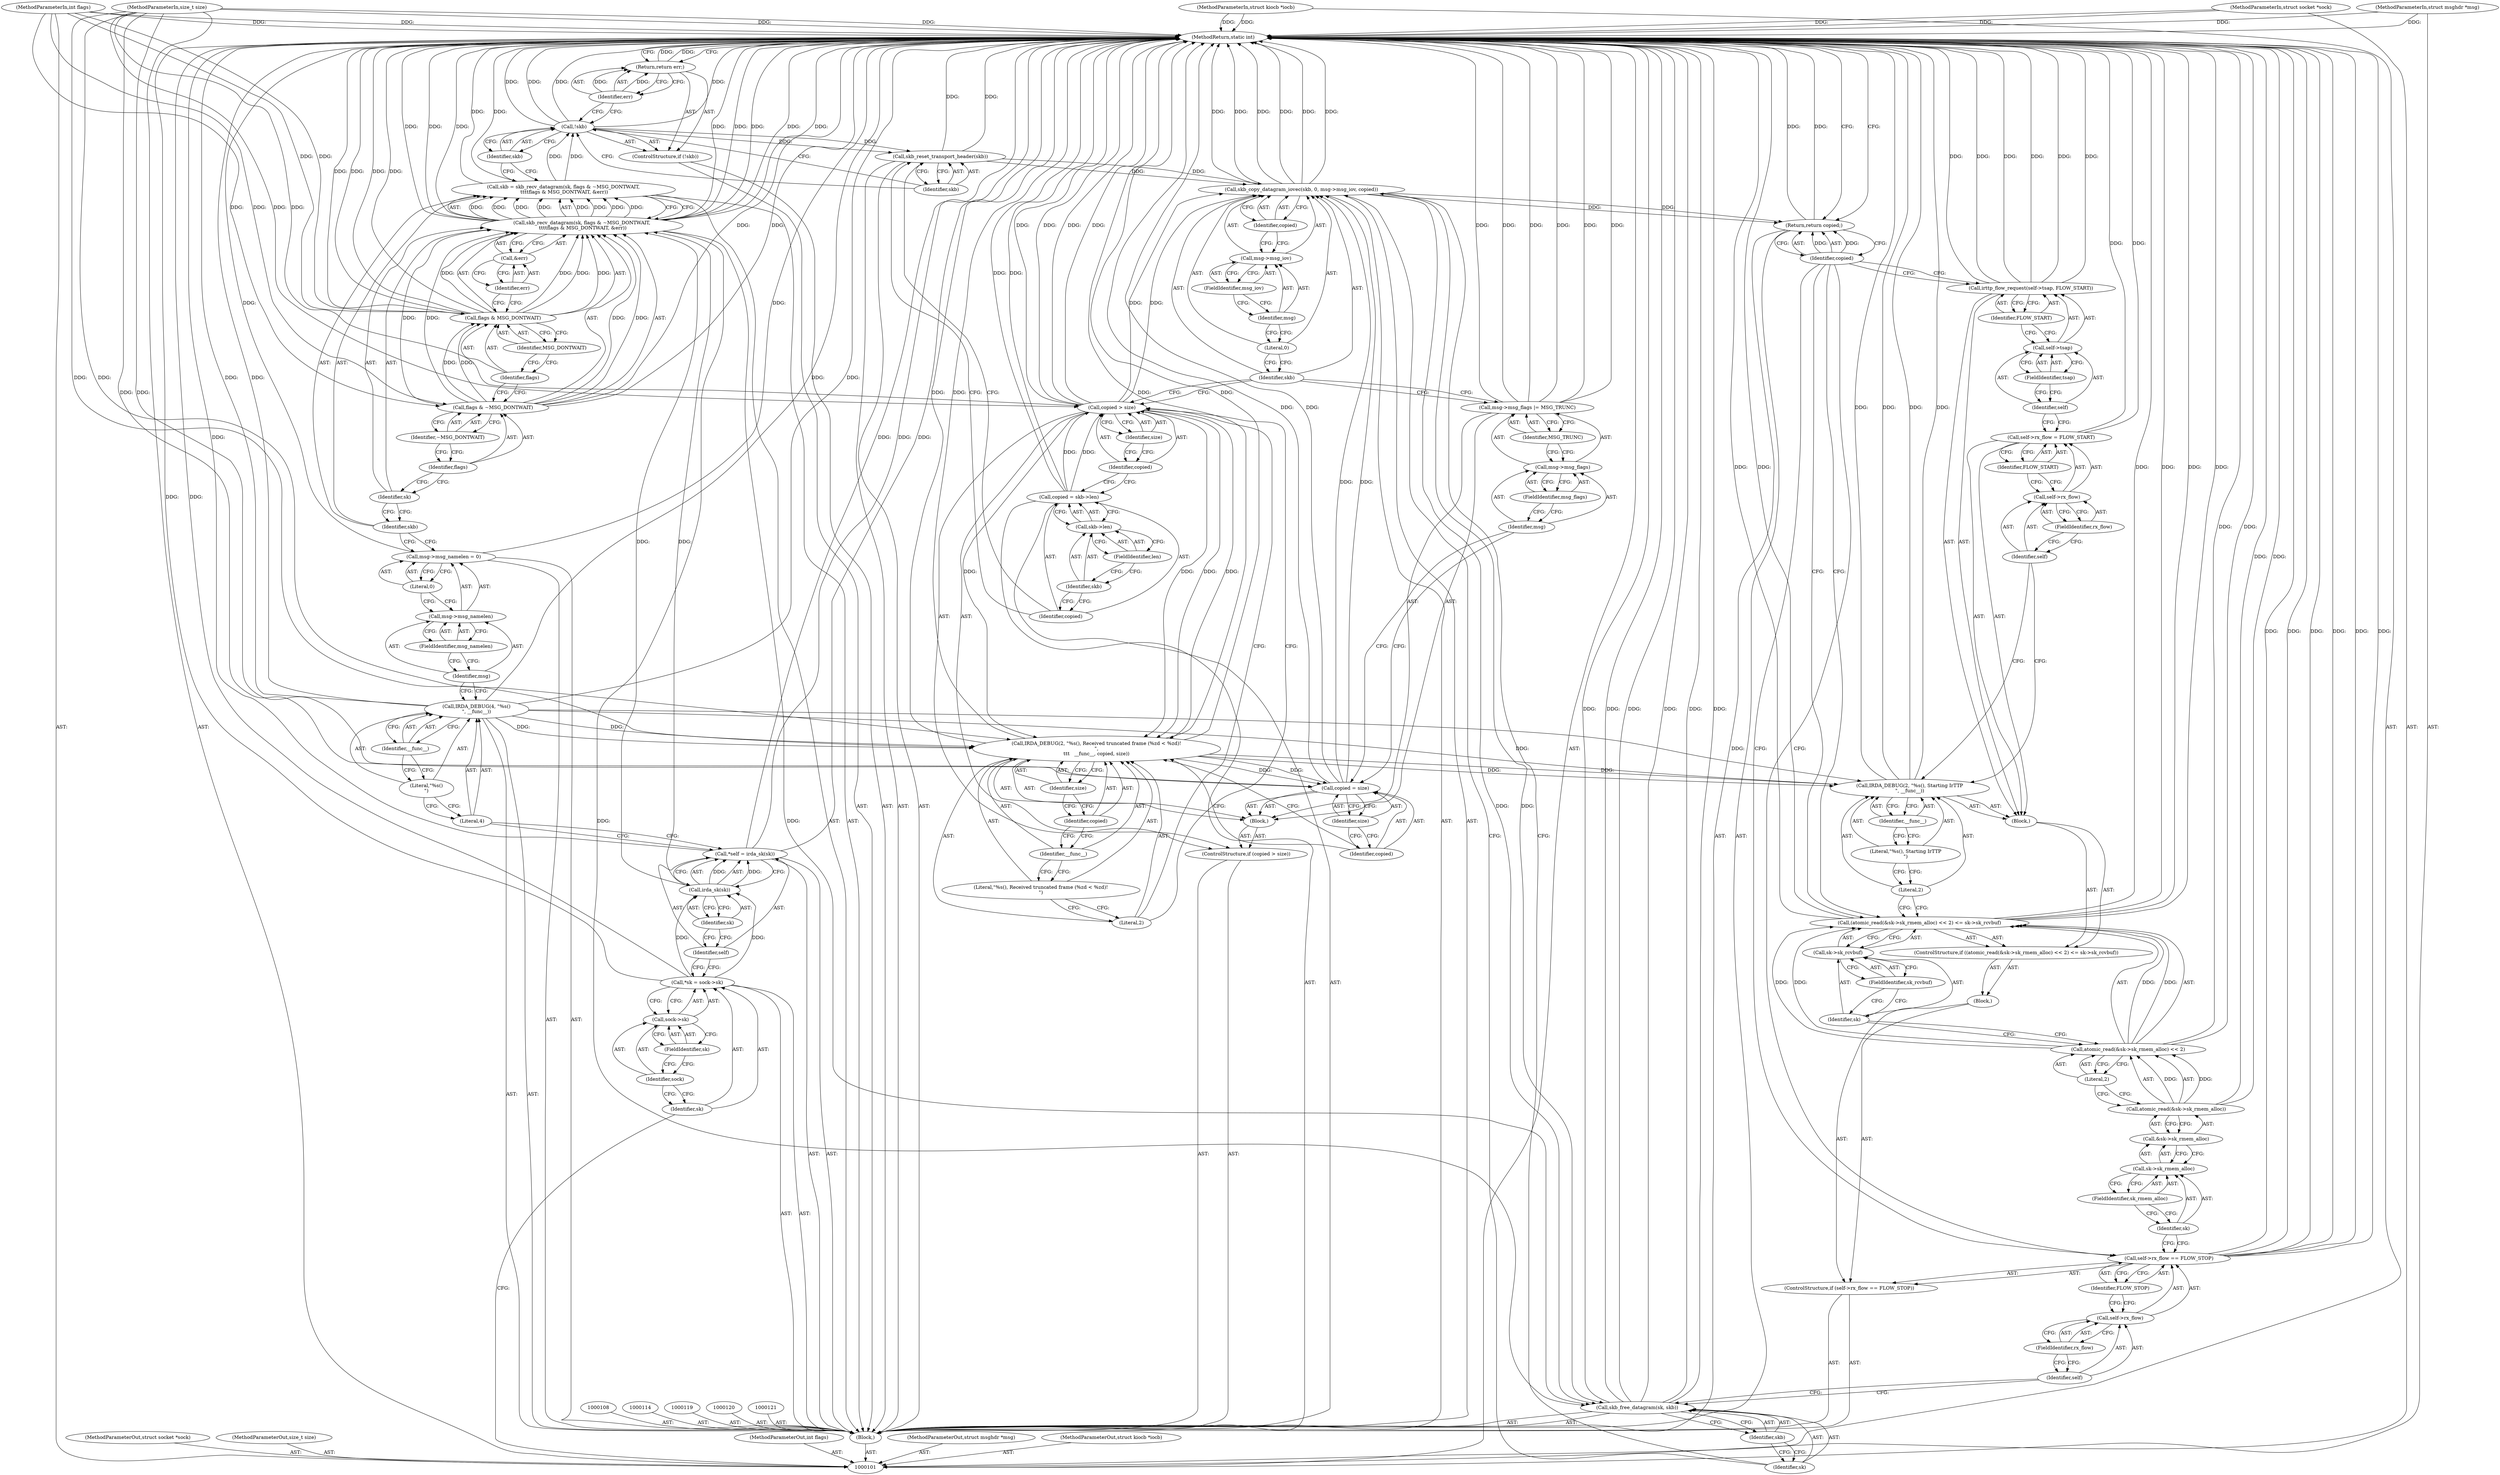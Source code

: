 digraph "0_linux_5ae94c0d2f0bed41d6718be743985d61b7f5c47d" {
"1000220" [label="(MethodReturn,static int)"];
"1000102" [label="(MethodParameterIn,struct kiocb *iocb)"];
"1000324" [label="(MethodParameterOut,struct kiocb *iocb)"];
"1000103" [label="(MethodParameterIn,struct socket *sock)"];
"1000325" [label="(MethodParameterOut,struct socket *sock)"];
"1000123" [label="(Literal,4)"];
"1000124" [label="(Literal,\"%s()\n\")"];
"1000122" [label="(Call,IRDA_DEBUG(4, \"%s()\n\", __func__))"];
"1000125" [label="(Identifier,__func__)"];
"1000126" [label="(Call,msg->msg_namelen = 0)"];
"1000127" [label="(Call,msg->msg_namelen)"];
"1000128" [label="(Identifier,msg)"];
"1000130" [label="(Literal,0)"];
"1000129" [label="(FieldIdentifier,msg_namelen)"];
"1000131" [label="(Call,skb = skb_recv_datagram(sk, flags & ~MSG_DONTWAIT,\n \t\t\t\tflags & MSG_DONTWAIT, &err))"];
"1000132" [label="(Identifier,skb)"];
"1000134" [label="(Identifier,sk)"];
"1000135" [label="(Call,flags & ~MSG_DONTWAIT)"];
"1000136" [label="(Identifier,flags)"];
"1000137" [label="(Identifier,~MSG_DONTWAIT)"];
"1000133" [label="(Call,skb_recv_datagram(sk, flags & ~MSG_DONTWAIT,\n \t\t\t\tflags & MSG_DONTWAIT, &err))"];
"1000140" [label="(Identifier,MSG_DONTWAIT)"];
"1000141" [label="(Call,&err)"];
"1000142" [label="(Identifier,err)"];
"1000138" [label="(Call,flags & MSG_DONTWAIT)"];
"1000139" [label="(Identifier,flags)"];
"1000143" [label="(ControlStructure,if (!skb))"];
"1000144" [label="(Call,!skb)"];
"1000145" [label="(Identifier,skb)"];
"1000146" [label="(Return,return err;)"];
"1000147" [label="(Identifier,err)"];
"1000148" [label="(Call,skb_reset_transport_header(skb))"];
"1000149" [label="(Identifier,skb)"];
"1000105" [label="(MethodParameterIn,size_t size)"];
"1000327" [label="(MethodParameterOut,size_t size)"];
"1000106" [label="(MethodParameterIn,int flags)"];
"1000328" [label="(MethodParameterOut,int flags)"];
"1000104" [label="(MethodParameterIn,struct msghdr *msg)"];
"1000326" [label="(MethodParameterOut,struct msghdr *msg)"];
"1000150" [label="(Call,copied = skb->len)"];
"1000151" [label="(Identifier,copied)"];
"1000152" [label="(Call,skb->len)"];
"1000153" [label="(Identifier,skb)"];
"1000154" [label="(FieldIdentifier,len)"];
"1000155" [label="(ControlStructure,if (copied > size))"];
"1000158" [label="(Identifier,size)"];
"1000159" [label="(Block,)"];
"1000156" [label="(Call,copied > size)"];
"1000157" [label="(Identifier,copied)"];
"1000161" [label="(Literal,2)"];
"1000162" [label="(Literal,\"%s(), Received truncated frame (%zd < %zd)!\n\")"];
"1000160" [label="(Call,IRDA_DEBUG(2, \"%s(), Received truncated frame (%zd < %zd)!\n\",\n\t\t\t   __func__, copied, size))"];
"1000164" [label="(Identifier,copied)"];
"1000165" [label="(Identifier,size)"];
"1000163" [label="(Identifier,__func__)"];
"1000168" [label="(Identifier,size)"];
"1000166" [label="(Call,copied = size)"];
"1000167" [label="(Identifier,copied)"];
"1000169" [label="(Call,msg->msg_flags |= MSG_TRUNC)"];
"1000170" [label="(Call,msg->msg_flags)"];
"1000171" [label="(Identifier,msg)"];
"1000173" [label="(Identifier,MSG_TRUNC)"];
"1000172" [label="(FieldIdentifier,msg_flags)"];
"1000174" [label="(Call,skb_copy_datagram_iovec(skb, 0, msg->msg_iov, copied))"];
"1000175" [label="(Identifier,skb)"];
"1000176" [label="(Literal,0)"];
"1000177" [label="(Call,msg->msg_iov)"];
"1000178" [label="(Identifier,msg)"];
"1000179" [label="(FieldIdentifier,msg_iov)"];
"1000180" [label="(Identifier,copied)"];
"1000107" [label="(Block,)"];
"1000181" [label="(Call,skb_free_datagram(sk, skb))"];
"1000182" [label="(Identifier,sk)"];
"1000183" [label="(Identifier,skb)"];
"1000184" [label="(ControlStructure,if (self->rx_flow == FLOW_STOP))"];
"1000188" [label="(FieldIdentifier,rx_flow)"];
"1000189" [label="(Identifier,FLOW_STOP)"];
"1000190" [label="(Block,)"];
"1000185" [label="(Call,self->rx_flow == FLOW_STOP)"];
"1000186" [label="(Call,self->rx_flow)"];
"1000187" [label="(Identifier,self)"];
"1000195" [label="(Call,&sk->sk_rmem_alloc)"];
"1000191" [label="(ControlStructure,if ((atomic_read(&sk->sk_rmem_alloc) << 2) <= sk->sk_rcvbuf))"];
"1000196" [label="(Call,sk->sk_rmem_alloc)"];
"1000197" [label="(Identifier,sk)"];
"1000198" [label="(FieldIdentifier,sk_rmem_alloc)"];
"1000199" [label="(Literal,2)"];
"1000200" [label="(Call,sk->sk_rcvbuf)"];
"1000201" [label="(Identifier,sk)"];
"1000202" [label="(FieldIdentifier,sk_rcvbuf)"];
"1000192" [label="(Call,(atomic_read(&sk->sk_rmem_alloc) << 2) <= sk->sk_rcvbuf)"];
"1000203" [label="(Block,)"];
"1000193" [label="(Call,atomic_read(&sk->sk_rmem_alloc) << 2)"];
"1000194" [label="(Call,atomic_read(&sk->sk_rmem_alloc))"];
"1000109" [label="(Call,*sk = sock->sk)"];
"1000110" [label="(Identifier,sk)"];
"1000111" [label="(Call,sock->sk)"];
"1000112" [label="(Identifier,sock)"];
"1000113" [label="(FieldIdentifier,sk)"];
"1000205" [label="(Literal,2)"];
"1000206" [label="(Literal,\"%s(), Starting IrTTP\n\")"];
"1000204" [label="(Call,IRDA_DEBUG(2, \"%s(), Starting IrTTP\n\", __func__))"];
"1000207" [label="(Identifier,__func__)"];
"1000212" [label="(Identifier,FLOW_START)"];
"1000208" [label="(Call,self->rx_flow = FLOW_START)"];
"1000209" [label="(Call,self->rx_flow)"];
"1000210" [label="(Identifier,self)"];
"1000211" [label="(FieldIdentifier,rx_flow)"];
"1000214" [label="(Call,self->tsap)"];
"1000215" [label="(Identifier,self)"];
"1000216" [label="(FieldIdentifier,tsap)"];
"1000213" [label="(Call,irttp_flow_request(self->tsap, FLOW_START))"];
"1000217" [label="(Identifier,FLOW_START)"];
"1000218" [label="(Return,return copied;)"];
"1000219" [label="(Identifier,copied)"];
"1000115" [label="(Call,*self = irda_sk(sk))"];
"1000116" [label="(Identifier,self)"];
"1000117" [label="(Call,irda_sk(sk))"];
"1000118" [label="(Identifier,sk)"];
"1000220" -> "1000101"  [label="AST: "];
"1000220" -> "1000146"  [label="CFG: "];
"1000220" -> "1000218"  [label="CFG: "];
"1000218" -> "1000220"  [label="DDG: "];
"1000146" -> "1000220"  [label="DDG: "];
"1000208" -> "1000220"  [label="DDG: "];
"1000185" -> "1000220"  [label="DDG: "];
"1000185" -> "1000220"  [label="DDG: "];
"1000185" -> "1000220"  [label="DDG: "];
"1000169" -> "1000220"  [label="DDG: "];
"1000169" -> "1000220"  [label="DDG: "];
"1000169" -> "1000220"  [label="DDG: "];
"1000192" -> "1000220"  [label="DDG: "];
"1000192" -> "1000220"  [label="DDG: "];
"1000192" -> "1000220"  [label="DDG: "];
"1000104" -> "1000220"  [label="DDG: "];
"1000105" -> "1000220"  [label="DDG: "];
"1000181" -> "1000220"  [label="DDG: "];
"1000181" -> "1000220"  [label="DDG: "];
"1000181" -> "1000220"  [label="DDG: "];
"1000160" -> "1000220"  [label="DDG: "];
"1000160" -> "1000220"  [label="DDG: "];
"1000115" -> "1000220"  [label="DDG: "];
"1000115" -> "1000220"  [label="DDG: "];
"1000166" -> "1000220"  [label="DDG: "];
"1000122" -> "1000220"  [label="DDG: "];
"1000122" -> "1000220"  [label="DDG: "];
"1000193" -> "1000220"  [label="DDG: "];
"1000213" -> "1000220"  [label="DDG: "];
"1000213" -> "1000220"  [label="DDG: "];
"1000213" -> "1000220"  [label="DDG: "];
"1000133" -> "1000220"  [label="DDG: "];
"1000133" -> "1000220"  [label="DDG: "];
"1000133" -> "1000220"  [label="DDG: "];
"1000133" -> "1000220"  [label="DDG: "];
"1000138" -> "1000220"  [label="DDG: "];
"1000138" -> "1000220"  [label="DDG: "];
"1000194" -> "1000220"  [label="DDG: "];
"1000150" -> "1000220"  [label="DDG: "];
"1000144" -> "1000220"  [label="DDG: "];
"1000144" -> "1000220"  [label="DDG: "];
"1000156" -> "1000220"  [label="DDG: "];
"1000156" -> "1000220"  [label="DDG: "];
"1000103" -> "1000220"  [label="DDG: "];
"1000174" -> "1000220"  [label="DDG: "];
"1000174" -> "1000220"  [label="DDG: "];
"1000174" -> "1000220"  [label="DDG: "];
"1000148" -> "1000220"  [label="DDG: "];
"1000204" -> "1000220"  [label="DDG: "];
"1000204" -> "1000220"  [label="DDG: "];
"1000126" -> "1000220"  [label="DDG: "];
"1000131" -> "1000220"  [label="DDG: "];
"1000102" -> "1000220"  [label="DDG: "];
"1000109" -> "1000220"  [label="DDG: "];
"1000135" -> "1000220"  [label="DDG: "];
"1000106" -> "1000220"  [label="DDG: "];
"1000102" -> "1000101"  [label="AST: "];
"1000102" -> "1000220"  [label="DDG: "];
"1000324" -> "1000101"  [label="AST: "];
"1000103" -> "1000101"  [label="AST: "];
"1000103" -> "1000220"  [label="DDG: "];
"1000325" -> "1000101"  [label="AST: "];
"1000123" -> "1000122"  [label="AST: "];
"1000123" -> "1000115"  [label="CFG: "];
"1000124" -> "1000123"  [label="CFG: "];
"1000124" -> "1000122"  [label="AST: "];
"1000124" -> "1000123"  [label="CFG: "];
"1000125" -> "1000124"  [label="CFG: "];
"1000122" -> "1000107"  [label="AST: "];
"1000122" -> "1000125"  [label="CFG: "];
"1000123" -> "1000122"  [label="AST: "];
"1000124" -> "1000122"  [label="AST: "];
"1000125" -> "1000122"  [label="AST: "];
"1000128" -> "1000122"  [label="CFG: "];
"1000122" -> "1000220"  [label="DDG: "];
"1000122" -> "1000220"  [label="DDG: "];
"1000122" -> "1000160"  [label="DDG: "];
"1000122" -> "1000204"  [label="DDG: "];
"1000125" -> "1000122"  [label="AST: "];
"1000125" -> "1000124"  [label="CFG: "];
"1000122" -> "1000125"  [label="CFG: "];
"1000126" -> "1000107"  [label="AST: "];
"1000126" -> "1000130"  [label="CFG: "];
"1000127" -> "1000126"  [label="AST: "];
"1000130" -> "1000126"  [label="AST: "];
"1000132" -> "1000126"  [label="CFG: "];
"1000126" -> "1000220"  [label="DDG: "];
"1000127" -> "1000126"  [label="AST: "];
"1000127" -> "1000129"  [label="CFG: "];
"1000128" -> "1000127"  [label="AST: "];
"1000129" -> "1000127"  [label="AST: "];
"1000130" -> "1000127"  [label="CFG: "];
"1000128" -> "1000127"  [label="AST: "];
"1000128" -> "1000122"  [label="CFG: "];
"1000129" -> "1000128"  [label="CFG: "];
"1000130" -> "1000126"  [label="AST: "];
"1000130" -> "1000127"  [label="CFG: "];
"1000126" -> "1000130"  [label="CFG: "];
"1000129" -> "1000127"  [label="AST: "];
"1000129" -> "1000128"  [label="CFG: "];
"1000127" -> "1000129"  [label="CFG: "];
"1000131" -> "1000107"  [label="AST: "];
"1000131" -> "1000133"  [label="CFG: "];
"1000132" -> "1000131"  [label="AST: "];
"1000133" -> "1000131"  [label="AST: "];
"1000145" -> "1000131"  [label="CFG: "];
"1000131" -> "1000220"  [label="DDG: "];
"1000133" -> "1000131"  [label="DDG: "];
"1000133" -> "1000131"  [label="DDG: "];
"1000133" -> "1000131"  [label="DDG: "];
"1000133" -> "1000131"  [label="DDG: "];
"1000131" -> "1000144"  [label="DDG: "];
"1000132" -> "1000131"  [label="AST: "];
"1000132" -> "1000126"  [label="CFG: "];
"1000134" -> "1000132"  [label="CFG: "];
"1000134" -> "1000133"  [label="AST: "];
"1000134" -> "1000132"  [label="CFG: "];
"1000136" -> "1000134"  [label="CFG: "];
"1000135" -> "1000133"  [label="AST: "];
"1000135" -> "1000137"  [label="CFG: "];
"1000136" -> "1000135"  [label="AST: "];
"1000137" -> "1000135"  [label="AST: "];
"1000139" -> "1000135"  [label="CFG: "];
"1000135" -> "1000220"  [label="DDG: "];
"1000135" -> "1000133"  [label="DDG: "];
"1000135" -> "1000133"  [label="DDG: "];
"1000106" -> "1000135"  [label="DDG: "];
"1000135" -> "1000138"  [label="DDG: "];
"1000136" -> "1000135"  [label="AST: "];
"1000136" -> "1000134"  [label="CFG: "];
"1000137" -> "1000136"  [label="CFG: "];
"1000137" -> "1000135"  [label="AST: "];
"1000137" -> "1000136"  [label="CFG: "];
"1000135" -> "1000137"  [label="CFG: "];
"1000133" -> "1000131"  [label="AST: "];
"1000133" -> "1000141"  [label="CFG: "];
"1000134" -> "1000133"  [label="AST: "];
"1000135" -> "1000133"  [label="AST: "];
"1000138" -> "1000133"  [label="AST: "];
"1000141" -> "1000133"  [label="AST: "];
"1000131" -> "1000133"  [label="CFG: "];
"1000133" -> "1000220"  [label="DDG: "];
"1000133" -> "1000220"  [label="DDG: "];
"1000133" -> "1000220"  [label="DDG: "];
"1000133" -> "1000220"  [label="DDG: "];
"1000133" -> "1000131"  [label="DDG: "];
"1000133" -> "1000131"  [label="DDG: "];
"1000133" -> "1000131"  [label="DDG: "];
"1000133" -> "1000131"  [label="DDG: "];
"1000117" -> "1000133"  [label="DDG: "];
"1000135" -> "1000133"  [label="DDG: "];
"1000135" -> "1000133"  [label="DDG: "];
"1000138" -> "1000133"  [label="DDG: "];
"1000138" -> "1000133"  [label="DDG: "];
"1000133" -> "1000181"  [label="DDG: "];
"1000140" -> "1000138"  [label="AST: "];
"1000140" -> "1000139"  [label="CFG: "];
"1000138" -> "1000140"  [label="CFG: "];
"1000141" -> "1000133"  [label="AST: "];
"1000141" -> "1000142"  [label="CFG: "];
"1000142" -> "1000141"  [label="AST: "];
"1000133" -> "1000141"  [label="CFG: "];
"1000142" -> "1000141"  [label="AST: "];
"1000142" -> "1000138"  [label="CFG: "];
"1000141" -> "1000142"  [label="CFG: "];
"1000138" -> "1000133"  [label="AST: "];
"1000138" -> "1000140"  [label="CFG: "];
"1000139" -> "1000138"  [label="AST: "];
"1000140" -> "1000138"  [label="AST: "];
"1000142" -> "1000138"  [label="CFG: "];
"1000138" -> "1000220"  [label="DDG: "];
"1000138" -> "1000220"  [label="DDG: "];
"1000138" -> "1000133"  [label="DDG: "];
"1000138" -> "1000133"  [label="DDG: "];
"1000135" -> "1000138"  [label="DDG: "];
"1000106" -> "1000138"  [label="DDG: "];
"1000139" -> "1000138"  [label="AST: "];
"1000139" -> "1000135"  [label="CFG: "];
"1000140" -> "1000139"  [label="CFG: "];
"1000143" -> "1000107"  [label="AST: "];
"1000144" -> "1000143"  [label="AST: "];
"1000146" -> "1000143"  [label="AST: "];
"1000144" -> "1000143"  [label="AST: "];
"1000144" -> "1000145"  [label="CFG: "];
"1000145" -> "1000144"  [label="AST: "];
"1000147" -> "1000144"  [label="CFG: "];
"1000149" -> "1000144"  [label="CFG: "];
"1000144" -> "1000220"  [label="DDG: "];
"1000144" -> "1000220"  [label="DDG: "];
"1000131" -> "1000144"  [label="DDG: "];
"1000144" -> "1000148"  [label="DDG: "];
"1000145" -> "1000144"  [label="AST: "];
"1000145" -> "1000131"  [label="CFG: "];
"1000144" -> "1000145"  [label="CFG: "];
"1000146" -> "1000143"  [label="AST: "];
"1000146" -> "1000147"  [label="CFG: "];
"1000147" -> "1000146"  [label="AST: "];
"1000220" -> "1000146"  [label="CFG: "];
"1000146" -> "1000220"  [label="DDG: "];
"1000147" -> "1000146"  [label="DDG: "];
"1000147" -> "1000146"  [label="AST: "];
"1000147" -> "1000144"  [label="CFG: "];
"1000146" -> "1000147"  [label="CFG: "];
"1000147" -> "1000146"  [label="DDG: "];
"1000148" -> "1000107"  [label="AST: "];
"1000148" -> "1000149"  [label="CFG: "];
"1000149" -> "1000148"  [label="AST: "];
"1000151" -> "1000148"  [label="CFG: "];
"1000148" -> "1000220"  [label="DDG: "];
"1000144" -> "1000148"  [label="DDG: "];
"1000148" -> "1000174"  [label="DDG: "];
"1000149" -> "1000148"  [label="AST: "];
"1000149" -> "1000144"  [label="CFG: "];
"1000148" -> "1000149"  [label="CFG: "];
"1000105" -> "1000101"  [label="AST: "];
"1000105" -> "1000220"  [label="DDG: "];
"1000105" -> "1000156"  [label="DDG: "];
"1000105" -> "1000160"  [label="DDG: "];
"1000105" -> "1000166"  [label="DDG: "];
"1000327" -> "1000101"  [label="AST: "];
"1000106" -> "1000101"  [label="AST: "];
"1000106" -> "1000220"  [label="DDG: "];
"1000106" -> "1000135"  [label="DDG: "];
"1000106" -> "1000138"  [label="DDG: "];
"1000328" -> "1000101"  [label="AST: "];
"1000104" -> "1000101"  [label="AST: "];
"1000104" -> "1000220"  [label="DDG: "];
"1000326" -> "1000101"  [label="AST: "];
"1000150" -> "1000107"  [label="AST: "];
"1000150" -> "1000152"  [label="CFG: "];
"1000151" -> "1000150"  [label="AST: "];
"1000152" -> "1000150"  [label="AST: "];
"1000157" -> "1000150"  [label="CFG: "];
"1000150" -> "1000220"  [label="DDG: "];
"1000150" -> "1000156"  [label="DDG: "];
"1000151" -> "1000150"  [label="AST: "];
"1000151" -> "1000148"  [label="CFG: "];
"1000153" -> "1000151"  [label="CFG: "];
"1000152" -> "1000150"  [label="AST: "];
"1000152" -> "1000154"  [label="CFG: "];
"1000153" -> "1000152"  [label="AST: "];
"1000154" -> "1000152"  [label="AST: "];
"1000150" -> "1000152"  [label="CFG: "];
"1000153" -> "1000152"  [label="AST: "];
"1000153" -> "1000151"  [label="CFG: "];
"1000154" -> "1000153"  [label="CFG: "];
"1000154" -> "1000152"  [label="AST: "];
"1000154" -> "1000153"  [label="CFG: "];
"1000152" -> "1000154"  [label="CFG: "];
"1000155" -> "1000107"  [label="AST: "];
"1000156" -> "1000155"  [label="AST: "];
"1000159" -> "1000155"  [label="AST: "];
"1000158" -> "1000156"  [label="AST: "];
"1000158" -> "1000157"  [label="CFG: "];
"1000156" -> "1000158"  [label="CFG: "];
"1000159" -> "1000155"  [label="AST: "];
"1000160" -> "1000159"  [label="AST: "];
"1000166" -> "1000159"  [label="AST: "];
"1000169" -> "1000159"  [label="AST: "];
"1000156" -> "1000155"  [label="AST: "];
"1000156" -> "1000158"  [label="CFG: "];
"1000157" -> "1000156"  [label="AST: "];
"1000158" -> "1000156"  [label="AST: "];
"1000161" -> "1000156"  [label="CFG: "];
"1000175" -> "1000156"  [label="CFG: "];
"1000156" -> "1000220"  [label="DDG: "];
"1000156" -> "1000220"  [label="DDG: "];
"1000150" -> "1000156"  [label="DDG: "];
"1000105" -> "1000156"  [label="DDG: "];
"1000156" -> "1000160"  [label="DDG: "];
"1000156" -> "1000160"  [label="DDG: "];
"1000156" -> "1000174"  [label="DDG: "];
"1000157" -> "1000156"  [label="AST: "];
"1000157" -> "1000150"  [label="CFG: "];
"1000158" -> "1000157"  [label="CFG: "];
"1000161" -> "1000160"  [label="AST: "];
"1000161" -> "1000156"  [label="CFG: "];
"1000162" -> "1000161"  [label="CFG: "];
"1000162" -> "1000160"  [label="AST: "];
"1000162" -> "1000161"  [label="CFG: "];
"1000163" -> "1000162"  [label="CFG: "];
"1000160" -> "1000159"  [label="AST: "];
"1000160" -> "1000165"  [label="CFG: "];
"1000161" -> "1000160"  [label="AST: "];
"1000162" -> "1000160"  [label="AST: "];
"1000163" -> "1000160"  [label="AST: "];
"1000164" -> "1000160"  [label="AST: "];
"1000165" -> "1000160"  [label="AST: "];
"1000167" -> "1000160"  [label="CFG: "];
"1000160" -> "1000220"  [label="DDG: "];
"1000160" -> "1000220"  [label="DDG: "];
"1000122" -> "1000160"  [label="DDG: "];
"1000156" -> "1000160"  [label="DDG: "];
"1000156" -> "1000160"  [label="DDG: "];
"1000105" -> "1000160"  [label="DDG: "];
"1000160" -> "1000166"  [label="DDG: "];
"1000160" -> "1000204"  [label="DDG: "];
"1000164" -> "1000160"  [label="AST: "];
"1000164" -> "1000163"  [label="CFG: "];
"1000165" -> "1000164"  [label="CFG: "];
"1000165" -> "1000160"  [label="AST: "];
"1000165" -> "1000164"  [label="CFG: "];
"1000160" -> "1000165"  [label="CFG: "];
"1000163" -> "1000160"  [label="AST: "];
"1000163" -> "1000162"  [label="CFG: "];
"1000164" -> "1000163"  [label="CFG: "];
"1000168" -> "1000166"  [label="AST: "];
"1000168" -> "1000167"  [label="CFG: "];
"1000166" -> "1000168"  [label="CFG: "];
"1000166" -> "1000159"  [label="AST: "];
"1000166" -> "1000168"  [label="CFG: "];
"1000167" -> "1000166"  [label="AST: "];
"1000168" -> "1000166"  [label="AST: "];
"1000171" -> "1000166"  [label="CFG: "];
"1000166" -> "1000220"  [label="DDG: "];
"1000160" -> "1000166"  [label="DDG: "];
"1000105" -> "1000166"  [label="DDG: "];
"1000166" -> "1000174"  [label="DDG: "];
"1000167" -> "1000166"  [label="AST: "];
"1000167" -> "1000160"  [label="CFG: "];
"1000168" -> "1000167"  [label="CFG: "];
"1000169" -> "1000159"  [label="AST: "];
"1000169" -> "1000173"  [label="CFG: "];
"1000170" -> "1000169"  [label="AST: "];
"1000173" -> "1000169"  [label="AST: "];
"1000175" -> "1000169"  [label="CFG: "];
"1000169" -> "1000220"  [label="DDG: "];
"1000169" -> "1000220"  [label="DDG: "];
"1000169" -> "1000220"  [label="DDG: "];
"1000170" -> "1000169"  [label="AST: "];
"1000170" -> "1000172"  [label="CFG: "];
"1000171" -> "1000170"  [label="AST: "];
"1000172" -> "1000170"  [label="AST: "];
"1000173" -> "1000170"  [label="CFG: "];
"1000171" -> "1000170"  [label="AST: "];
"1000171" -> "1000166"  [label="CFG: "];
"1000172" -> "1000171"  [label="CFG: "];
"1000173" -> "1000169"  [label="AST: "];
"1000173" -> "1000170"  [label="CFG: "];
"1000169" -> "1000173"  [label="CFG: "];
"1000172" -> "1000170"  [label="AST: "];
"1000172" -> "1000171"  [label="CFG: "];
"1000170" -> "1000172"  [label="CFG: "];
"1000174" -> "1000107"  [label="AST: "];
"1000174" -> "1000180"  [label="CFG: "];
"1000175" -> "1000174"  [label="AST: "];
"1000176" -> "1000174"  [label="AST: "];
"1000177" -> "1000174"  [label="AST: "];
"1000180" -> "1000174"  [label="AST: "];
"1000182" -> "1000174"  [label="CFG: "];
"1000174" -> "1000220"  [label="DDG: "];
"1000174" -> "1000220"  [label="DDG: "];
"1000174" -> "1000220"  [label="DDG: "];
"1000148" -> "1000174"  [label="DDG: "];
"1000156" -> "1000174"  [label="DDG: "];
"1000166" -> "1000174"  [label="DDG: "];
"1000174" -> "1000181"  [label="DDG: "];
"1000174" -> "1000218"  [label="DDG: "];
"1000175" -> "1000174"  [label="AST: "];
"1000175" -> "1000169"  [label="CFG: "];
"1000175" -> "1000156"  [label="CFG: "];
"1000176" -> "1000175"  [label="CFG: "];
"1000176" -> "1000174"  [label="AST: "];
"1000176" -> "1000175"  [label="CFG: "];
"1000178" -> "1000176"  [label="CFG: "];
"1000177" -> "1000174"  [label="AST: "];
"1000177" -> "1000179"  [label="CFG: "];
"1000178" -> "1000177"  [label="AST: "];
"1000179" -> "1000177"  [label="AST: "];
"1000180" -> "1000177"  [label="CFG: "];
"1000178" -> "1000177"  [label="AST: "];
"1000178" -> "1000176"  [label="CFG: "];
"1000179" -> "1000178"  [label="CFG: "];
"1000179" -> "1000177"  [label="AST: "];
"1000179" -> "1000178"  [label="CFG: "];
"1000177" -> "1000179"  [label="CFG: "];
"1000180" -> "1000174"  [label="AST: "];
"1000180" -> "1000177"  [label="CFG: "];
"1000174" -> "1000180"  [label="CFG: "];
"1000107" -> "1000101"  [label="AST: "];
"1000108" -> "1000107"  [label="AST: "];
"1000109" -> "1000107"  [label="AST: "];
"1000114" -> "1000107"  [label="AST: "];
"1000115" -> "1000107"  [label="AST: "];
"1000119" -> "1000107"  [label="AST: "];
"1000120" -> "1000107"  [label="AST: "];
"1000121" -> "1000107"  [label="AST: "];
"1000122" -> "1000107"  [label="AST: "];
"1000126" -> "1000107"  [label="AST: "];
"1000131" -> "1000107"  [label="AST: "];
"1000143" -> "1000107"  [label="AST: "];
"1000148" -> "1000107"  [label="AST: "];
"1000150" -> "1000107"  [label="AST: "];
"1000155" -> "1000107"  [label="AST: "];
"1000174" -> "1000107"  [label="AST: "];
"1000181" -> "1000107"  [label="AST: "];
"1000184" -> "1000107"  [label="AST: "];
"1000218" -> "1000107"  [label="AST: "];
"1000181" -> "1000107"  [label="AST: "];
"1000181" -> "1000183"  [label="CFG: "];
"1000182" -> "1000181"  [label="AST: "];
"1000183" -> "1000181"  [label="AST: "];
"1000187" -> "1000181"  [label="CFG: "];
"1000181" -> "1000220"  [label="DDG: "];
"1000181" -> "1000220"  [label="DDG: "];
"1000181" -> "1000220"  [label="DDG: "];
"1000133" -> "1000181"  [label="DDG: "];
"1000174" -> "1000181"  [label="DDG: "];
"1000182" -> "1000181"  [label="AST: "];
"1000182" -> "1000174"  [label="CFG: "];
"1000183" -> "1000182"  [label="CFG: "];
"1000183" -> "1000181"  [label="AST: "];
"1000183" -> "1000182"  [label="CFG: "];
"1000181" -> "1000183"  [label="CFG: "];
"1000184" -> "1000107"  [label="AST: "];
"1000185" -> "1000184"  [label="AST: "];
"1000190" -> "1000184"  [label="AST: "];
"1000188" -> "1000186"  [label="AST: "];
"1000188" -> "1000187"  [label="CFG: "];
"1000186" -> "1000188"  [label="CFG: "];
"1000189" -> "1000185"  [label="AST: "];
"1000189" -> "1000186"  [label="CFG: "];
"1000185" -> "1000189"  [label="CFG: "];
"1000190" -> "1000184"  [label="AST: "];
"1000191" -> "1000190"  [label="AST: "];
"1000185" -> "1000184"  [label="AST: "];
"1000185" -> "1000189"  [label="CFG: "];
"1000186" -> "1000185"  [label="AST: "];
"1000189" -> "1000185"  [label="AST: "];
"1000197" -> "1000185"  [label="CFG: "];
"1000219" -> "1000185"  [label="CFG: "];
"1000185" -> "1000220"  [label="DDG: "];
"1000185" -> "1000220"  [label="DDG: "];
"1000185" -> "1000220"  [label="DDG: "];
"1000186" -> "1000185"  [label="AST: "];
"1000186" -> "1000188"  [label="CFG: "];
"1000187" -> "1000186"  [label="AST: "];
"1000188" -> "1000186"  [label="AST: "];
"1000189" -> "1000186"  [label="CFG: "];
"1000187" -> "1000186"  [label="AST: "];
"1000187" -> "1000181"  [label="CFG: "];
"1000188" -> "1000187"  [label="CFG: "];
"1000195" -> "1000194"  [label="AST: "];
"1000195" -> "1000196"  [label="CFG: "];
"1000196" -> "1000195"  [label="AST: "];
"1000194" -> "1000195"  [label="CFG: "];
"1000191" -> "1000190"  [label="AST: "];
"1000192" -> "1000191"  [label="AST: "];
"1000203" -> "1000191"  [label="AST: "];
"1000196" -> "1000195"  [label="AST: "];
"1000196" -> "1000198"  [label="CFG: "];
"1000197" -> "1000196"  [label="AST: "];
"1000198" -> "1000196"  [label="AST: "];
"1000195" -> "1000196"  [label="CFG: "];
"1000197" -> "1000196"  [label="AST: "];
"1000197" -> "1000185"  [label="CFG: "];
"1000198" -> "1000197"  [label="CFG: "];
"1000198" -> "1000196"  [label="AST: "];
"1000198" -> "1000197"  [label="CFG: "];
"1000196" -> "1000198"  [label="CFG: "];
"1000199" -> "1000193"  [label="AST: "];
"1000199" -> "1000194"  [label="CFG: "];
"1000193" -> "1000199"  [label="CFG: "];
"1000200" -> "1000192"  [label="AST: "];
"1000200" -> "1000202"  [label="CFG: "];
"1000201" -> "1000200"  [label="AST: "];
"1000202" -> "1000200"  [label="AST: "];
"1000192" -> "1000200"  [label="CFG: "];
"1000201" -> "1000200"  [label="AST: "];
"1000201" -> "1000193"  [label="CFG: "];
"1000202" -> "1000201"  [label="CFG: "];
"1000202" -> "1000200"  [label="AST: "];
"1000202" -> "1000201"  [label="CFG: "];
"1000200" -> "1000202"  [label="CFG: "];
"1000192" -> "1000191"  [label="AST: "];
"1000192" -> "1000200"  [label="CFG: "];
"1000193" -> "1000192"  [label="AST: "];
"1000200" -> "1000192"  [label="AST: "];
"1000205" -> "1000192"  [label="CFG: "];
"1000219" -> "1000192"  [label="CFG: "];
"1000192" -> "1000220"  [label="DDG: "];
"1000192" -> "1000220"  [label="DDG: "];
"1000192" -> "1000220"  [label="DDG: "];
"1000193" -> "1000192"  [label="DDG: "];
"1000193" -> "1000192"  [label="DDG: "];
"1000203" -> "1000191"  [label="AST: "];
"1000204" -> "1000203"  [label="AST: "];
"1000208" -> "1000203"  [label="AST: "];
"1000213" -> "1000203"  [label="AST: "];
"1000193" -> "1000192"  [label="AST: "];
"1000193" -> "1000199"  [label="CFG: "];
"1000194" -> "1000193"  [label="AST: "];
"1000199" -> "1000193"  [label="AST: "];
"1000201" -> "1000193"  [label="CFG: "];
"1000193" -> "1000220"  [label="DDG: "];
"1000193" -> "1000192"  [label="DDG: "];
"1000193" -> "1000192"  [label="DDG: "];
"1000194" -> "1000193"  [label="DDG: "];
"1000194" -> "1000193"  [label="AST: "];
"1000194" -> "1000195"  [label="CFG: "];
"1000195" -> "1000194"  [label="AST: "];
"1000199" -> "1000194"  [label="CFG: "];
"1000194" -> "1000220"  [label="DDG: "];
"1000194" -> "1000193"  [label="DDG: "];
"1000109" -> "1000107"  [label="AST: "];
"1000109" -> "1000111"  [label="CFG: "];
"1000110" -> "1000109"  [label="AST: "];
"1000111" -> "1000109"  [label="AST: "];
"1000116" -> "1000109"  [label="CFG: "];
"1000109" -> "1000220"  [label="DDG: "];
"1000109" -> "1000117"  [label="DDG: "];
"1000110" -> "1000109"  [label="AST: "];
"1000110" -> "1000101"  [label="CFG: "];
"1000112" -> "1000110"  [label="CFG: "];
"1000111" -> "1000109"  [label="AST: "];
"1000111" -> "1000113"  [label="CFG: "];
"1000112" -> "1000111"  [label="AST: "];
"1000113" -> "1000111"  [label="AST: "];
"1000109" -> "1000111"  [label="CFG: "];
"1000112" -> "1000111"  [label="AST: "];
"1000112" -> "1000110"  [label="CFG: "];
"1000113" -> "1000112"  [label="CFG: "];
"1000113" -> "1000111"  [label="AST: "];
"1000113" -> "1000112"  [label="CFG: "];
"1000111" -> "1000113"  [label="CFG: "];
"1000205" -> "1000204"  [label="AST: "];
"1000205" -> "1000192"  [label="CFG: "];
"1000206" -> "1000205"  [label="CFG: "];
"1000206" -> "1000204"  [label="AST: "];
"1000206" -> "1000205"  [label="CFG: "];
"1000207" -> "1000206"  [label="CFG: "];
"1000204" -> "1000203"  [label="AST: "];
"1000204" -> "1000207"  [label="CFG: "];
"1000205" -> "1000204"  [label="AST: "];
"1000206" -> "1000204"  [label="AST: "];
"1000207" -> "1000204"  [label="AST: "];
"1000210" -> "1000204"  [label="CFG: "];
"1000204" -> "1000220"  [label="DDG: "];
"1000204" -> "1000220"  [label="DDG: "];
"1000122" -> "1000204"  [label="DDG: "];
"1000160" -> "1000204"  [label="DDG: "];
"1000207" -> "1000204"  [label="AST: "];
"1000207" -> "1000206"  [label="CFG: "];
"1000204" -> "1000207"  [label="CFG: "];
"1000212" -> "1000208"  [label="AST: "];
"1000212" -> "1000209"  [label="CFG: "];
"1000208" -> "1000212"  [label="CFG: "];
"1000208" -> "1000203"  [label="AST: "];
"1000208" -> "1000212"  [label="CFG: "];
"1000209" -> "1000208"  [label="AST: "];
"1000212" -> "1000208"  [label="AST: "];
"1000215" -> "1000208"  [label="CFG: "];
"1000208" -> "1000220"  [label="DDG: "];
"1000209" -> "1000208"  [label="AST: "];
"1000209" -> "1000211"  [label="CFG: "];
"1000210" -> "1000209"  [label="AST: "];
"1000211" -> "1000209"  [label="AST: "];
"1000212" -> "1000209"  [label="CFG: "];
"1000210" -> "1000209"  [label="AST: "];
"1000210" -> "1000204"  [label="CFG: "];
"1000211" -> "1000210"  [label="CFG: "];
"1000211" -> "1000209"  [label="AST: "];
"1000211" -> "1000210"  [label="CFG: "];
"1000209" -> "1000211"  [label="CFG: "];
"1000214" -> "1000213"  [label="AST: "];
"1000214" -> "1000216"  [label="CFG: "];
"1000215" -> "1000214"  [label="AST: "];
"1000216" -> "1000214"  [label="AST: "];
"1000217" -> "1000214"  [label="CFG: "];
"1000215" -> "1000214"  [label="AST: "];
"1000215" -> "1000208"  [label="CFG: "];
"1000216" -> "1000215"  [label="CFG: "];
"1000216" -> "1000214"  [label="AST: "];
"1000216" -> "1000215"  [label="CFG: "];
"1000214" -> "1000216"  [label="CFG: "];
"1000213" -> "1000203"  [label="AST: "];
"1000213" -> "1000217"  [label="CFG: "];
"1000214" -> "1000213"  [label="AST: "];
"1000217" -> "1000213"  [label="AST: "];
"1000219" -> "1000213"  [label="CFG: "];
"1000213" -> "1000220"  [label="DDG: "];
"1000213" -> "1000220"  [label="DDG: "];
"1000213" -> "1000220"  [label="DDG: "];
"1000217" -> "1000213"  [label="AST: "];
"1000217" -> "1000214"  [label="CFG: "];
"1000213" -> "1000217"  [label="CFG: "];
"1000218" -> "1000107"  [label="AST: "];
"1000218" -> "1000219"  [label="CFG: "];
"1000219" -> "1000218"  [label="AST: "];
"1000220" -> "1000218"  [label="CFG: "];
"1000218" -> "1000220"  [label="DDG: "];
"1000219" -> "1000218"  [label="DDG: "];
"1000174" -> "1000218"  [label="DDG: "];
"1000219" -> "1000218"  [label="AST: "];
"1000219" -> "1000213"  [label="CFG: "];
"1000219" -> "1000192"  [label="CFG: "];
"1000219" -> "1000185"  [label="CFG: "];
"1000218" -> "1000219"  [label="CFG: "];
"1000219" -> "1000218"  [label="DDG: "];
"1000115" -> "1000107"  [label="AST: "];
"1000115" -> "1000117"  [label="CFG: "];
"1000116" -> "1000115"  [label="AST: "];
"1000117" -> "1000115"  [label="AST: "];
"1000123" -> "1000115"  [label="CFG: "];
"1000115" -> "1000220"  [label="DDG: "];
"1000115" -> "1000220"  [label="DDG: "];
"1000117" -> "1000115"  [label="DDG: "];
"1000116" -> "1000115"  [label="AST: "];
"1000116" -> "1000109"  [label="CFG: "];
"1000118" -> "1000116"  [label="CFG: "];
"1000117" -> "1000115"  [label="AST: "];
"1000117" -> "1000118"  [label="CFG: "];
"1000118" -> "1000117"  [label="AST: "];
"1000115" -> "1000117"  [label="CFG: "];
"1000117" -> "1000115"  [label="DDG: "];
"1000109" -> "1000117"  [label="DDG: "];
"1000117" -> "1000133"  [label="DDG: "];
"1000118" -> "1000117"  [label="AST: "];
"1000118" -> "1000116"  [label="CFG: "];
"1000117" -> "1000118"  [label="CFG: "];
}
